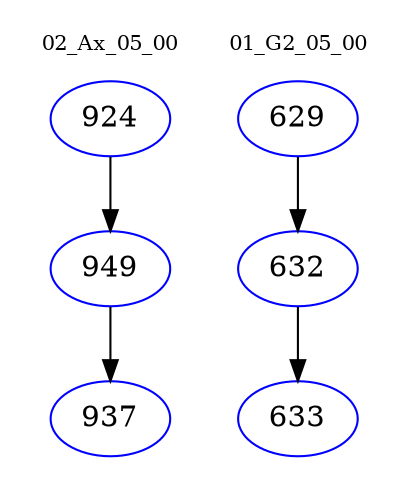 digraph{
subgraph cluster_0 {
color = white
label = "02_Ax_05_00";
fontsize=10;
T0_924 [label="924", color="blue"]
T0_924 -> T0_949 [color="black"]
T0_949 [label="949", color="blue"]
T0_949 -> T0_937 [color="black"]
T0_937 [label="937", color="blue"]
}
subgraph cluster_1 {
color = white
label = "01_G2_05_00";
fontsize=10;
T1_629 [label="629", color="blue"]
T1_629 -> T1_632 [color="black"]
T1_632 [label="632", color="blue"]
T1_632 -> T1_633 [color="black"]
T1_633 [label="633", color="blue"]
}
}
